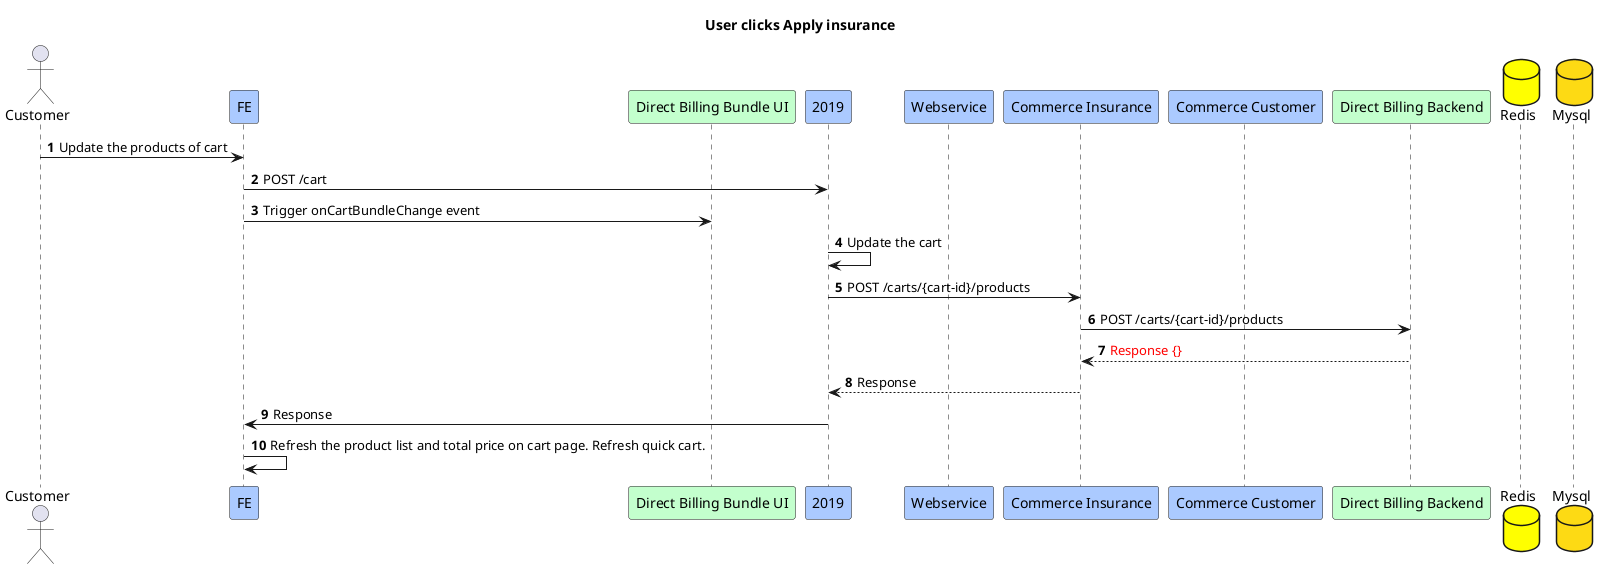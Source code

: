 @startuml
title User clicks Apply insurance
actor Customer
participant FE #abcaff
participant "Direct Billing Bundle UI" #c3ffcd
participant "2019" #abcaff
participant "Webservice" #abcaff
participant "Commerce Insurance" #abcaff
participant "Commerce Customer" #abcaff
participant "Direct Billing Backend" #c3ffcd
database "Redis" #yellow
database "Mysql" #fdda14

autonumber
Customer -> FE:Update the products of cart
FE -> 2019:POST /cart
FE -> "Direct Billing Bundle UI":Trigger onCartBundleChange event
2019 -> 2019:Update the cart
2019 -> "Commerce Insurance":POST /carts/{cart-id}/products
"Commerce Insurance" -> "Direct Billing Backend":POST /carts/{cart-id}/products
"Direct Billing Backend" --> "Commerce Insurance":<font color=red>Response {}
"Commerce Insurance" --> 2019:Response
"2019" -> FE:Response
FE -> FE:Refresh the product list and total price on cart page. Refresh quick cart.

@enduml

